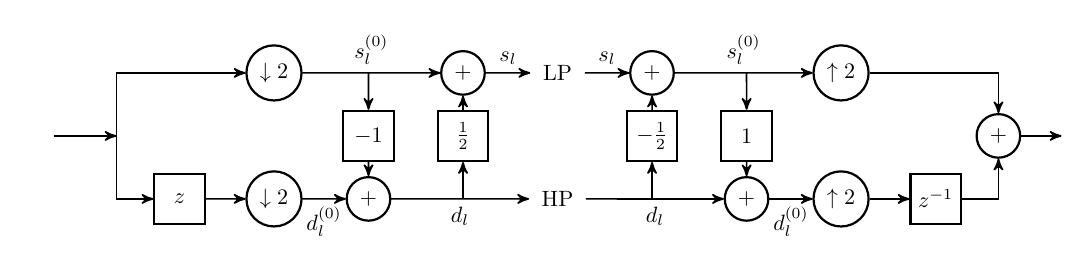 \usetikzlibrary{automata,arrows,positioning,calc}
\usetikzlibrary{shapes}


\begin{tikzpicture}[->, >=stealth', auto, semithick, node distance=1.5cm, scale = 0.8]


%\useasboundingbox (0,-0.5) rectangle (12.5,1.5);



\tikzstyle{block}=[rectangle, inner sep=4pt, fill=white,draw=black,thick,text=black, minimum height = 2.5cm, minimum width = 1.5cm, scale = 1]
\tikzstyle{square}=[rectangle, fill=white,draw=black,thick,text=black, minimum height = 0.8cm, minimum width = 0.8cm,  scale = 1]
\tikzstyle{round}=[circle, fill=white,draw=black,thick,text=black,  scale = 1]

\tikzstyle{dots}=[circle, fill=white,thick,text=black,scale=1, minimum size=0.8cm,  scale = 1]

\tikzstyle{amp}= [regular polygon, regular polygon sides=3,	draw, fill=white, text width=1em, inner sep=0.5mm, outer sep=0mm, shape border rotate=-90, minimum size = 1.7cm, scale = 1]

\tikzset{every node/.style={scale=0.8}}
\tikzset{every coordinate/.style={scale=0.8}}

%\draw[step=1.0,black,thin,xshift=0.0cm,yshift=0.0cm] (-2,-3) grid (10,3);

%\tikzset{every node/.style={scale=0.7}}

\coordinate      (start) at(0,0) ;

\coordinate (split)  at(1,0);

\node[] (z1)  {};
\node[square] (z2) at (2,-1) {$z$};

\node[round] (d1) at (3.5,1) {$\downarrow 2$};
\node[round] (d2) at (3.5,-1) {$\downarrow 2$};



\node[round] (sum1) [right of=d2] {$+$};
\node[square] (s1) [above of=sum1, node distance=1cm] {$-1$};
\coordinate[right of=d1] (c1);

\node[round] (sum2) [right of=c1] {$+$};
\node[square] (s2) [below of=sum2, node distance=1cm] {$\frac{1}{2}$};
\coordinate[right of=sum1] (c2) ;

\node[dots] (hp) [right of=sum2] {\text{LP}};
\node[dots] (lp) [right of=c2]   {\text{HP}};



\coordinate[right of=lp] (c3);
\node[round] (sum3) [right of=hp] {$+$};
\node[square] (s3) [below of=sum3, node distance=1cm] {$-\frac{1}{2}$};

\coordinate[right of=sum3] (c4) ;
\node[round] (sum4) [right of=c3] {$+$};
\node[square] (s4) [above of=sum4, node distance=1cm] {$1$};


\node[round] (u1) [right of=c4] {$\uparrow 2$};
\node[round] (u2) [right of=sum4] {$\uparrow 2$};

\node[square] (zz2) [right of=u2] {$z^{-1}$};

\node[round] (combine)  at (15,0){$+$};

\coordinate[right of=combine, node distance=1cm] (end);


\draw[->] (start) -- (split);

\draw[->] (split) |- (d1);
\draw[->] (split) |- (z2);
\draw[->] (z2) -- (d2);


\draw[->] (d1) -- node[above]{$s_l^{(0)}$} (sum2);
\draw[->] (d2) -- node[below]{$d_l^{(0)}$} (sum1);

\draw[->] (c1) -- (s1);
\draw[->] (s1) -- (sum1);
\draw[->] (c2) -- (s2);
\draw[->] (s2) -- (sum2);

\draw[->] (sum2) -- node[above]{$s_l$} (hp);
\draw[->] (sum1) -- node[below]{$d_l$} (lp);

\draw[->] (hp) -- node[above]{$s_l$} (sum3);
\draw[->] (lp) -- node[below]{$d_l$} (sum4);



\draw[->] (c3) -- (s3);
\draw[->] (s3) -- (sum3);
\draw[->] (c4) -- (s4);
\draw[->] (s4) -- (sum4);

\draw[->] (sum3) -- node[above]{$s_l^{(0)}$}(u1);
\draw[->] (sum4) -- node[below]{$d_l^{(0)}$}(u2);


\draw[->] (u1) -| (combine);
\draw[->] (u2) -- (zz2);
\draw[->] (zz2) -| (combine);

\draw[->] (combine) -- (end);


\end{tikzpicture}